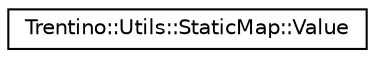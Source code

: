 digraph G
{
  edge [fontname="Helvetica",fontsize="10",labelfontname="Helvetica",labelfontsize="10"];
  node [fontname="Helvetica",fontsize="10",shape=record];
  rankdir="LR";
  Node1 [label="Trentino::Utils::StaticMap::Value",height=0.2,width=0.4,color="black", fillcolor="white", style="filled",URL="$struct_trentino_1_1_utils_1_1_static_map_1_1_value.html",tooltip="Used by HashMapPair to store a valid pointer and a refcounter. to track referencecounting, how much StaticClass owns this type of object."];
}
